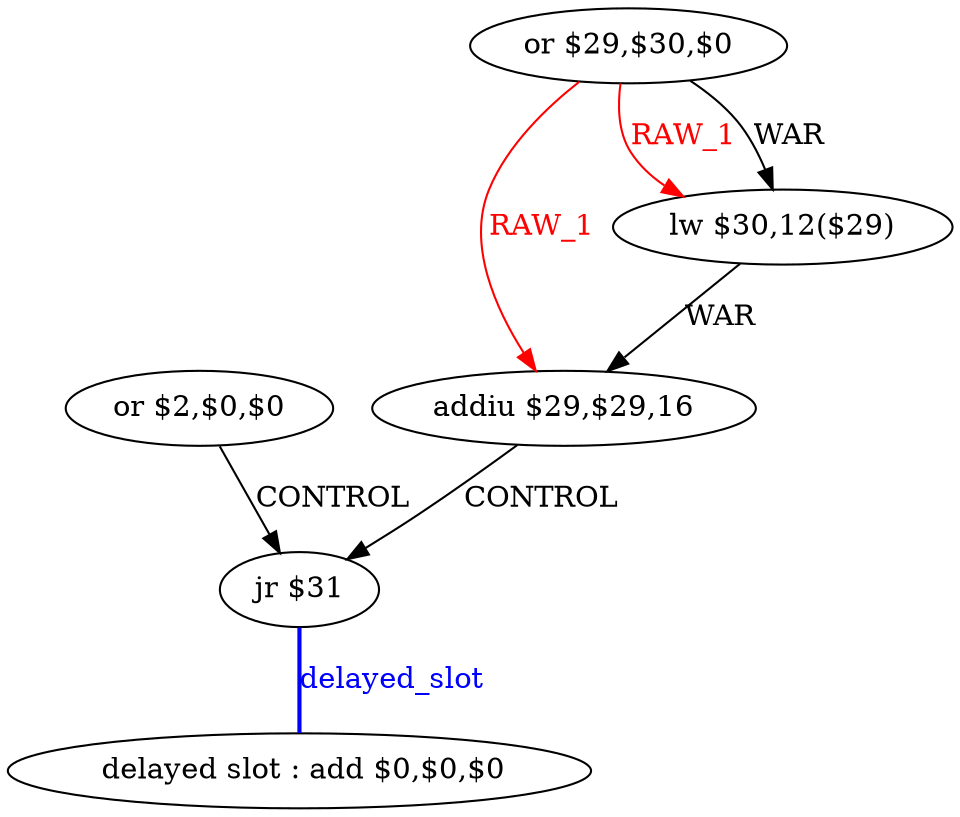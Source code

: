 digraph G1 {
node [shape = ellipse];
i5 [label = " delayed slot : add $0,$0,$0"] ;
i4 ->  i5 [style = bold, dir= none, fontcolor = blue, color = blue, label= "delayed_slot"];
i4 [label = "jr $31"] ;
i0 [label = "or $2,$0,$0"] ;
i0 ->  i4 [label= "CONTROL"];
i1 [label = "or $29,$30,$0"] ;
i1 ->  i3 [color = red, fontcolor = red, label= "RAW_1"];
i1 ->  i2 [color = red, fontcolor = red, label= "RAW_1"];
i1 ->  i2 [label= "WAR"];
i3 [label = "addiu $29,$29,16"] ;
i3 ->  i4 [label= "CONTROL"];
i2 [label = "lw $30,12($29)"] ;
i2 ->  i3 [label= "WAR"];
}

